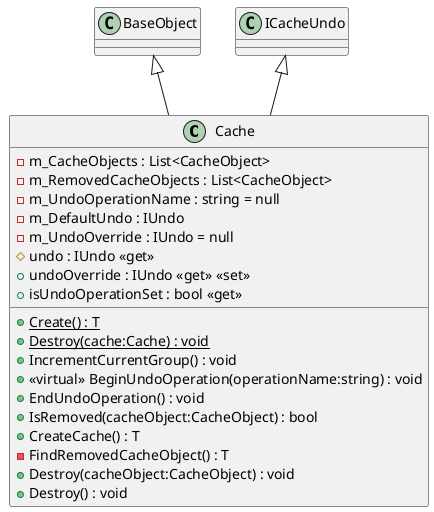 @startuml
class Cache {
    + {static} Create() : T
    + {static} Destroy(cache:Cache) : void
    - m_CacheObjects : List<CacheObject>
    - m_RemovedCacheObjects : List<CacheObject>
    - m_UndoOperationName : string = null
    - m_DefaultUndo : IUndo
    - m_UndoOverride : IUndo = null
    # undo : IUndo <<get>>
    + undoOverride : IUndo <<get>> <<set>>
    + isUndoOperationSet : bool <<get>>
    + IncrementCurrentGroup() : void
    + <<virtual>> BeginUndoOperation(operationName:string) : void
    + EndUndoOperation() : void
    + IsRemoved(cacheObject:CacheObject) : bool
    + CreateCache() : T
    - FindRemovedCacheObject() : T
    + Destroy(cacheObject:CacheObject) : void
    + Destroy() : void
}
BaseObject <|-- Cache
ICacheUndo <|-- Cache
@enduml
